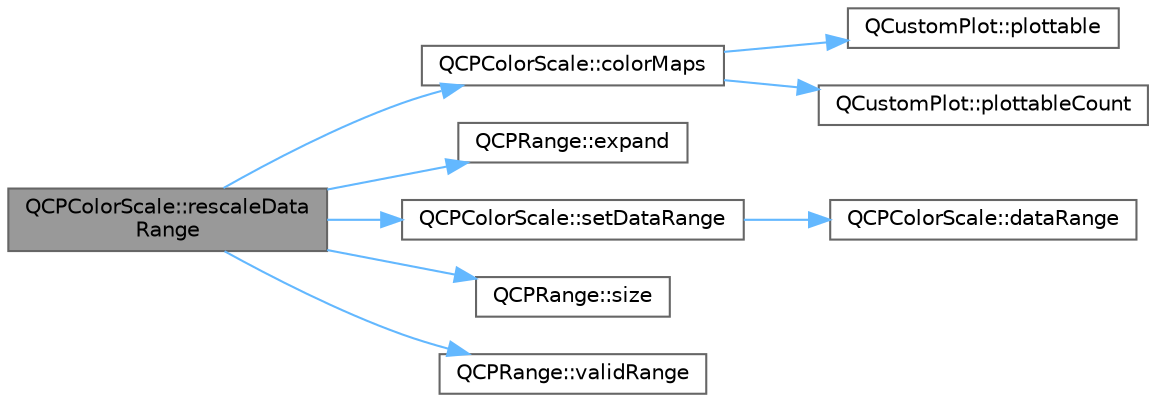 digraph "QCPColorScale::rescaleDataRange"
{
 // LATEX_PDF_SIZE
  bgcolor="transparent";
  edge [fontname=Helvetica,fontsize=10,labelfontname=Helvetica,labelfontsize=10];
  node [fontname=Helvetica,fontsize=10,shape=box,height=0.2,width=0.4];
  rankdir="LR";
  Node1 [label="QCPColorScale::rescaleData\lRange",height=0.2,width=0.4,color="gray40", fillcolor="grey60", style="filled", fontcolor="black",tooltip=" "];
  Node1 -> Node2 [color="steelblue1",style="solid"];
  Node2 [label="QCPColorScale::colorMaps",height=0.2,width=0.4,color="grey40", fillcolor="white", style="filled",URL="$class_q_c_p_color_scale.html#a556adc6b0216ebc1cc4317c541956d06",tooltip=" "];
  Node2 -> Node3 [color="steelblue1",style="solid"];
  Node3 [label="QCustomPlot::plottable",height=0.2,width=0.4,color="grey40", fillcolor="white", style="filled",URL="$class_q_custom_plot.html#a32de81ff53e263e785b83b52ecd99d6f",tooltip=" "];
  Node2 -> Node4 [color="steelblue1",style="solid"];
  Node4 [label="QCustomPlot::plottableCount",height=0.2,width=0.4,color="grey40", fillcolor="white", style="filled",URL="$class_q_custom_plot.html#a5f4f15991c14bf9ad659bb2a19dfbed4",tooltip=" "];
  Node1 -> Node5 [color="steelblue1",style="solid"];
  Node5 [label="QCPRange::expand",height=0.2,width=0.4,color="grey40", fillcolor="white", style="filled",URL="$class_q_c_p_range.html#a0fa1bc8048be50d52bea93a8caf08305",tooltip=" "];
  Node1 -> Node6 [color="steelblue1",style="solid"];
  Node6 [label="QCPColorScale::setDataRange",height=0.2,width=0.4,color="grey40", fillcolor="white", style="filled",URL="$class_q_c_p_color_scale.html#abe88633003a26d1e756aa74984587fef",tooltip=" "];
  Node6 -> Node7 [color="steelblue1",style="solid"];
  Node7 [label="QCPColorScale::dataRange",height=0.2,width=0.4,color="grey40", fillcolor="white", style="filled",URL="$class_q_c_p_color_scale.html#a51f5756f99867bd91e570eddefeb1ef4",tooltip=" "];
  Node1 -> Node8 [color="steelblue1",style="solid"];
  Node8 [label="QCPRange::size",height=0.2,width=0.4,color="grey40", fillcolor="white", style="filled",URL="$class_q_c_p_range.html#a62326e7cc4316b96df6a60813230e63f",tooltip=" "];
  Node1 -> Node9 [color="steelblue1",style="solid"];
  Node9 [label="QCPRange::validRange",height=0.2,width=0.4,color="grey40", fillcolor="white", style="filled",URL="$class_q_c_p_range.html#ab38bd4841c77c7bb86c9eea0f142dcc0",tooltip=" "];
}
